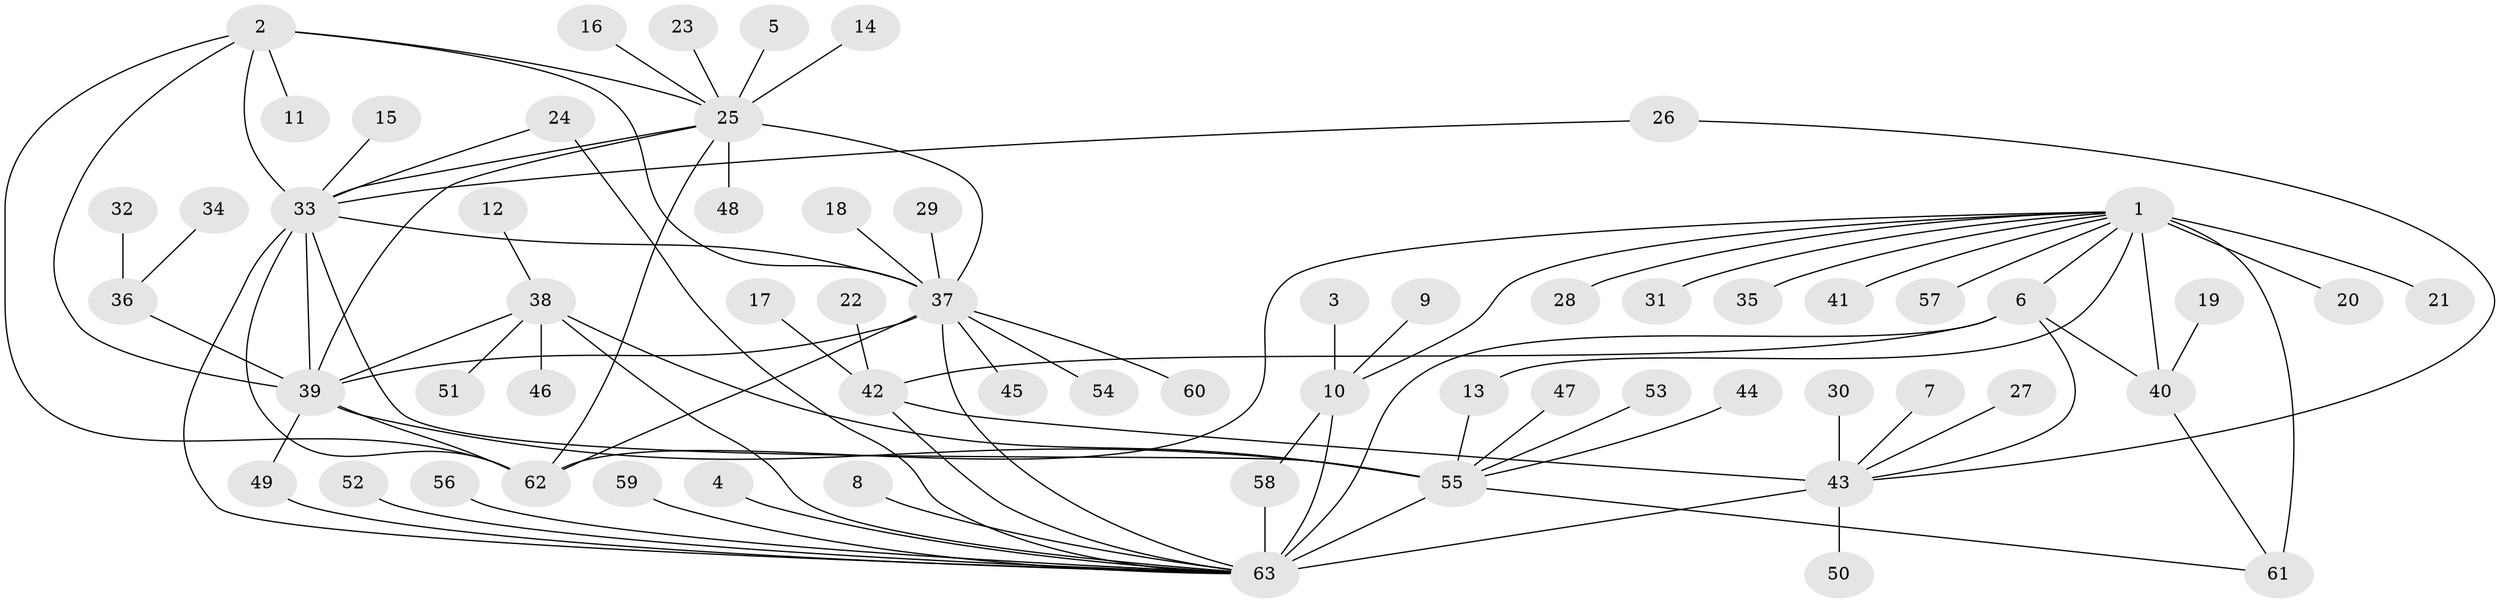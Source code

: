 // original degree distribution, {7: 0.06349206349206349, 9: 0.023809523809523808, 8: 0.047619047619047616, 12: 0.031746031746031744, 6: 0.031746031746031744, 5: 0.023809523809523808, 13: 0.007936507936507936, 10: 0.007936507936507936, 14: 0.007936507936507936, 2: 0.09523809523809523, 3: 0.05555555555555555, 1: 0.6031746031746031}
// Generated by graph-tools (version 1.1) at 2025/50/03/09/25 03:50:40]
// undirected, 63 vertices, 90 edges
graph export_dot {
graph [start="1"]
  node [color=gray90,style=filled];
  1;
  2;
  3;
  4;
  5;
  6;
  7;
  8;
  9;
  10;
  11;
  12;
  13;
  14;
  15;
  16;
  17;
  18;
  19;
  20;
  21;
  22;
  23;
  24;
  25;
  26;
  27;
  28;
  29;
  30;
  31;
  32;
  33;
  34;
  35;
  36;
  37;
  38;
  39;
  40;
  41;
  42;
  43;
  44;
  45;
  46;
  47;
  48;
  49;
  50;
  51;
  52;
  53;
  54;
  55;
  56;
  57;
  58;
  59;
  60;
  61;
  62;
  63;
  1 -- 6 [weight=1.0];
  1 -- 10 [weight=1.0];
  1 -- 13 [weight=1.0];
  1 -- 20 [weight=1.0];
  1 -- 21 [weight=1.0];
  1 -- 28 [weight=1.0];
  1 -- 31 [weight=1.0];
  1 -- 35 [weight=1.0];
  1 -- 40 [weight=4.0];
  1 -- 41 [weight=1.0];
  1 -- 57 [weight=1.0];
  1 -- 61 [weight=4.0];
  1 -- 62 [weight=1.0];
  2 -- 11 [weight=1.0];
  2 -- 25 [weight=1.0];
  2 -- 33 [weight=1.0];
  2 -- 37 [weight=1.0];
  2 -- 39 [weight=1.0];
  2 -- 62 [weight=1.0];
  3 -- 10 [weight=1.0];
  4 -- 63 [weight=1.0];
  5 -- 25 [weight=1.0];
  6 -- 40 [weight=1.0];
  6 -- 42 [weight=1.0];
  6 -- 43 [weight=3.0];
  6 -- 63 [weight=1.0];
  7 -- 43 [weight=1.0];
  8 -- 63 [weight=1.0];
  9 -- 10 [weight=1.0];
  10 -- 58 [weight=3.0];
  10 -- 63 [weight=6.0];
  12 -- 38 [weight=1.0];
  13 -- 55 [weight=1.0];
  14 -- 25 [weight=1.0];
  15 -- 33 [weight=1.0];
  16 -- 25 [weight=1.0];
  17 -- 42 [weight=1.0];
  18 -- 37 [weight=1.0];
  19 -- 40 [weight=1.0];
  22 -- 42 [weight=1.0];
  23 -- 25 [weight=1.0];
  24 -- 33 [weight=1.0];
  24 -- 63 [weight=1.0];
  25 -- 33 [weight=1.0];
  25 -- 37 [weight=1.0];
  25 -- 39 [weight=1.0];
  25 -- 48 [weight=1.0];
  25 -- 62 [weight=1.0];
  26 -- 33 [weight=1.0];
  26 -- 43 [weight=1.0];
  27 -- 43 [weight=1.0];
  29 -- 37 [weight=1.0];
  30 -- 43 [weight=1.0];
  32 -- 36 [weight=1.0];
  33 -- 37 [weight=1.0];
  33 -- 39 [weight=1.0];
  33 -- 55 [weight=1.0];
  33 -- 62 [weight=1.0];
  33 -- 63 [weight=1.0];
  34 -- 36 [weight=1.0];
  36 -- 39 [weight=1.0];
  37 -- 39 [weight=1.0];
  37 -- 45 [weight=1.0];
  37 -- 54 [weight=1.0];
  37 -- 60 [weight=1.0];
  37 -- 62 [weight=1.0];
  37 -- 63 [weight=1.0];
  38 -- 39 [weight=1.0];
  38 -- 46 [weight=1.0];
  38 -- 51 [weight=1.0];
  38 -- 55 [weight=4.0];
  38 -- 63 [weight=1.0];
  39 -- 49 [weight=1.0];
  39 -- 55 [weight=4.0];
  39 -- 62 [weight=1.0];
  40 -- 61 [weight=1.0];
  42 -- 43 [weight=3.0];
  42 -- 63 [weight=1.0];
  43 -- 50 [weight=1.0];
  43 -- 63 [weight=3.0];
  44 -- 55 [weight=1.0];
  47 -- 55 [weight=1.0];
  49 -- 63 [weight=1.0];
  52 -- 63 [weight=1.0];
  53 -- 55 [weight=1.0];
  55 -- 61 [weight=1.0];
  55 -- 63 [weight=1.0];
  56 -- 63 [weight=1.0];
  58 -- 63 [weight=2.0];
  59 -- 63 [weight=1.0];
}
